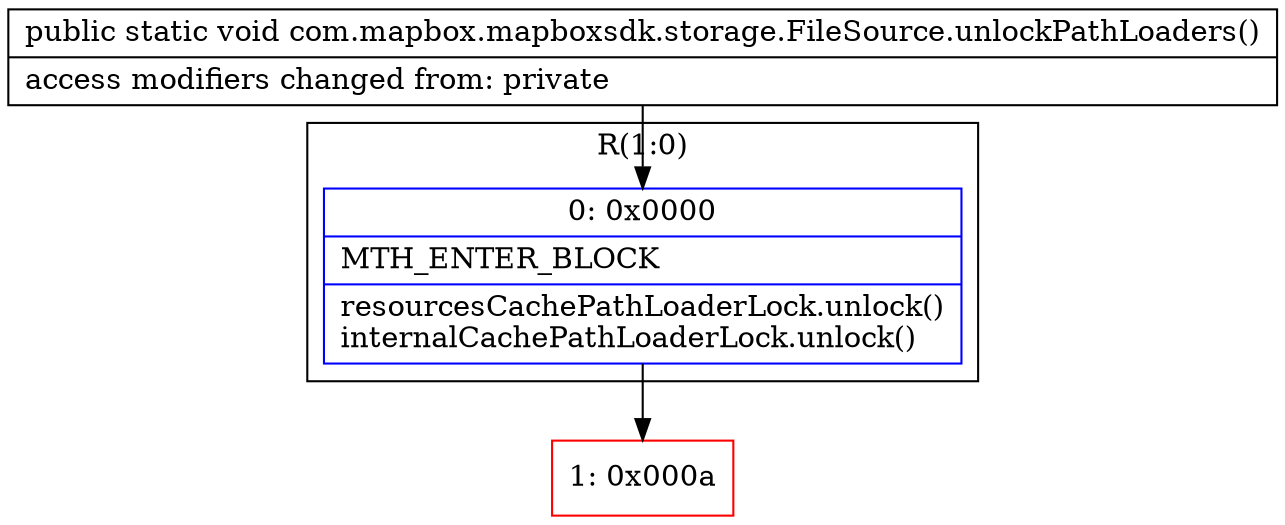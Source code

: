digraph "CFG forcom.mapbox.mapboxsdk.storage.FileSource.unlockPathLoaders()V" {
subgraph cluster_Region_1783594293 {
label = "R(1:0)";
node [shape=record,color=blue];
Node_0 [shape=record,label="{0\:\ 0x0000|MTH_ENTER_BLOCK\l|resourcesCachePathLoaderLock.unlock()\linternalCachePathLoaderLock.unlock()\l}"];
}
Node_1 [shape=record,color=red,label="{1\:\ 0x000a}"];
MethodNode[shape=record,label="{public static void com.mapbox.mapboxsdk.storage.FileSource.unlockPathLoaders()  | access modifiers changed from: private\l}"];
MethodNode -> Node_0;
Node_0 -> Node_1;
}

